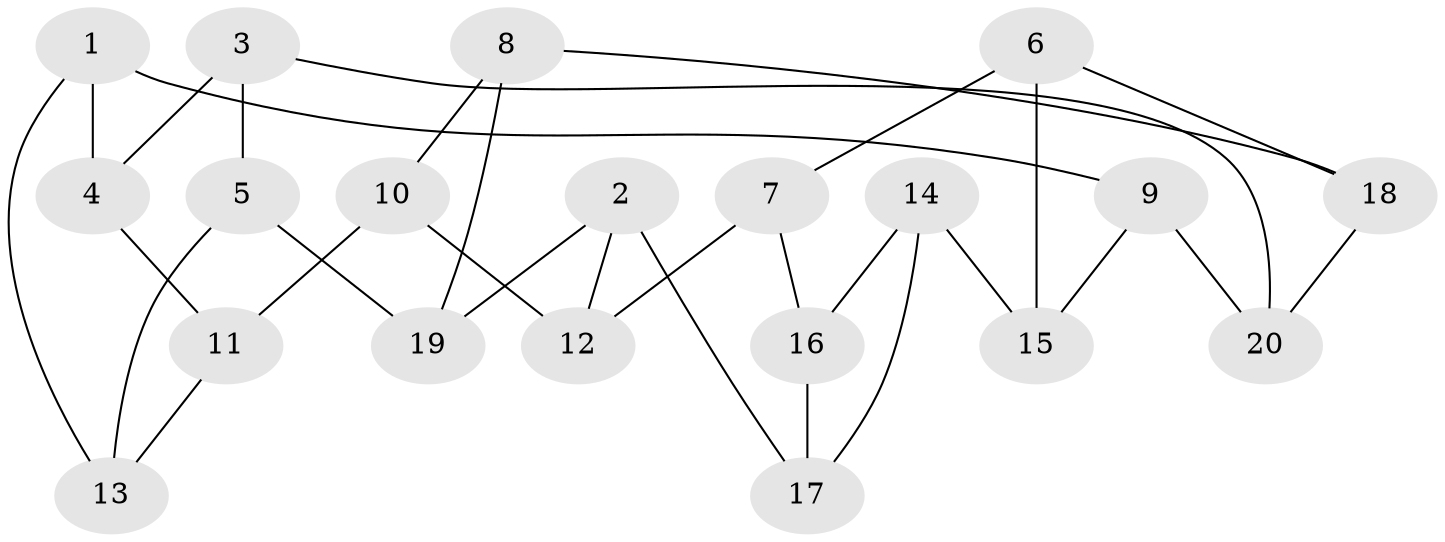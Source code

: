 // Generated by graph-tools (version 1.1) at 2025/46/02/15/25 05:46:28]
// undirected, 20 vertices, 30 edges
graph export_dot {
graph [start="1"]
  node [color=gray90,style=filled];
  1;
  2;
  3;
  4;
  5;
  6;
  7;
  8;
  9;
  10;
  11;
  12;
  13;
  14;
  15;
  16;
  17;
  18;
  19;
  20;
  1 -- 9;
  1 -- 4;
  1 -- 13;
  2 -- 19;
  2 -- 12;
  2 -- 17;
  3 -- 5;
  3 -- 20;
  3 -- 4;
  4 -- 11;
  5 -- 13;
  5 -- 19;
  6 -- 15;
  6 -- 7;
  6 -- 18;
  7 -- 12;
  7 -- 16;
  8 -- 18;
  8 -- 19;
  8 -- 10;
  9 -- 15;
  9 -- 20;
  10 -- 11;
  10 -- 12;
  11 -- 13;
  14 -- 17;
  14 -- 16;
  14 -- 15;
  16 -- 17;
  18 -- 20;
}
